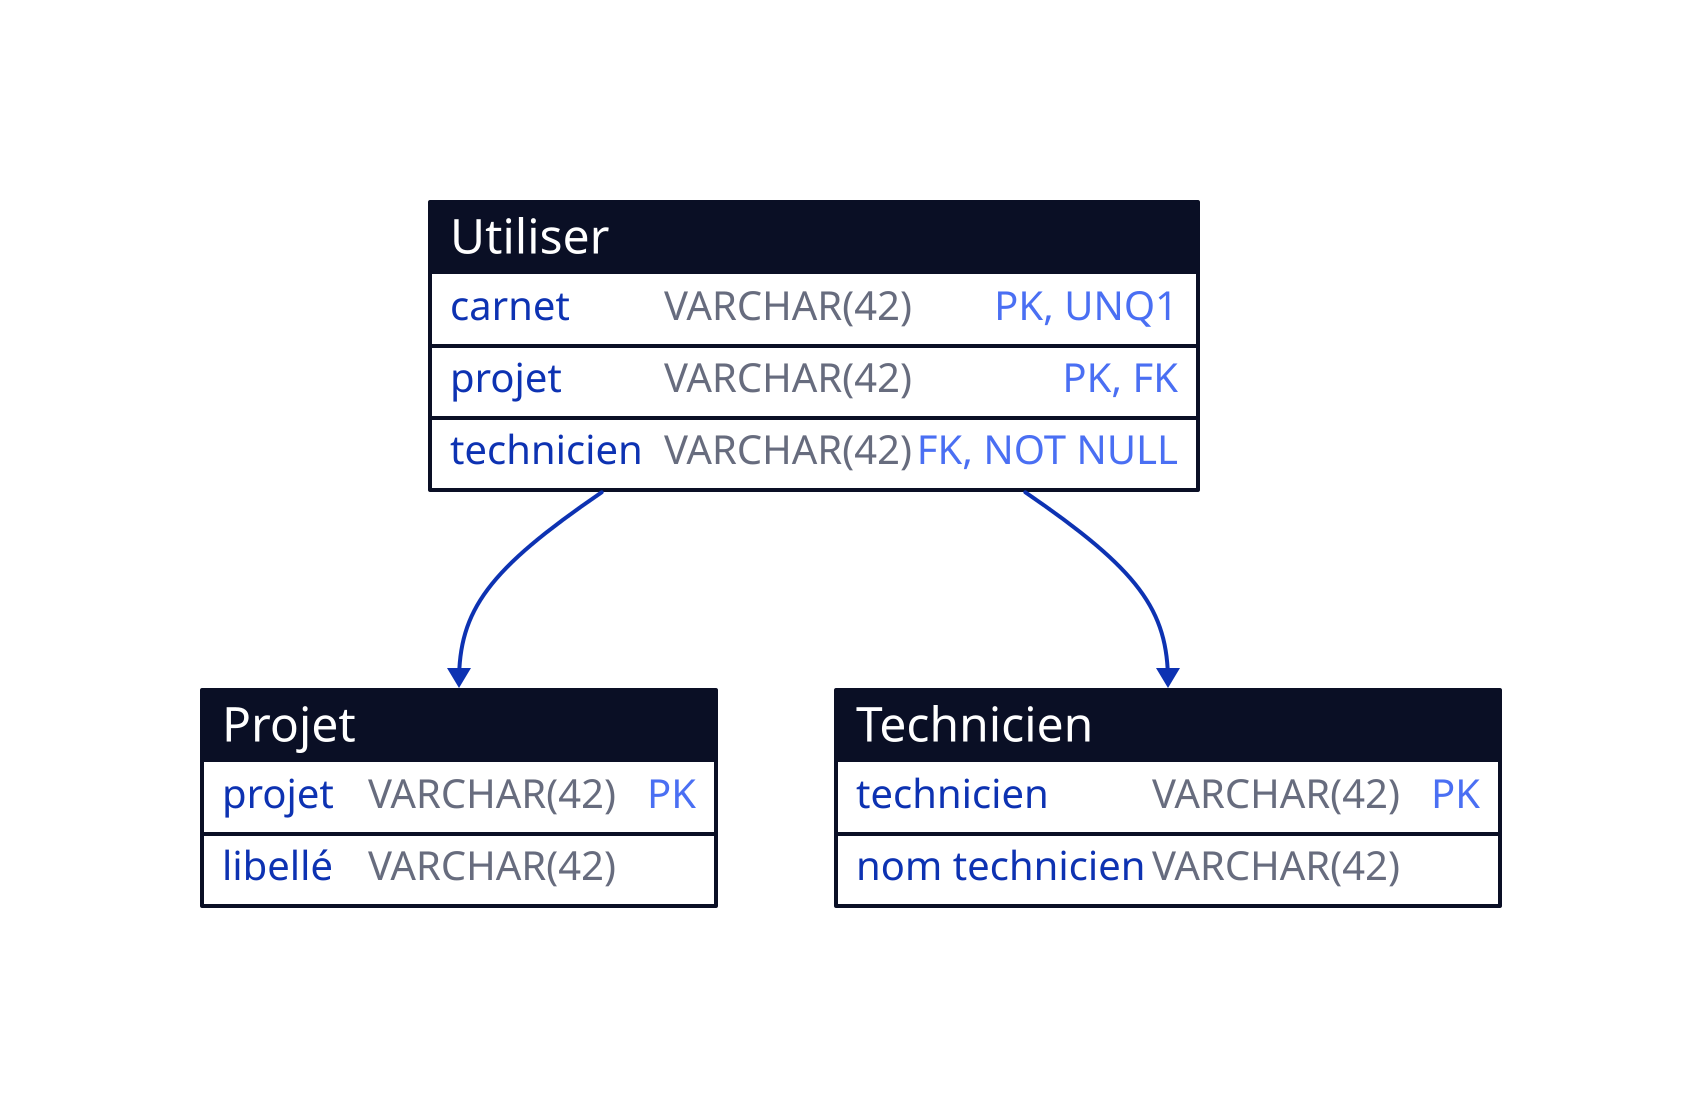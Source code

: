 "Projet": { shape: sql_table
  "projet":  VARCHAR(42) {constraint: PK}
  "libellé": VARCHAR(42) 
}

"Technicien": { shape: sql_table
  "technicien":     VARCHAR(42) {constraint: PK}
  "nom technicien": VARCHAR(42) 
}

"Utiliser": { shape: sql_table
  "carnet":     VARCHAR(42) {constraint: [PK; UNQ1]}
  "projet":     VARCHAR(42) {constraint: [PK; FK]}
  "technicien": VARCHAR(42) {constraint: [FK; NOT NULL]}
}

"Utiliser"."projet" -> "Projet"."projet"
"Utiliser"."technicien" -> "Technicien"."technicien"
